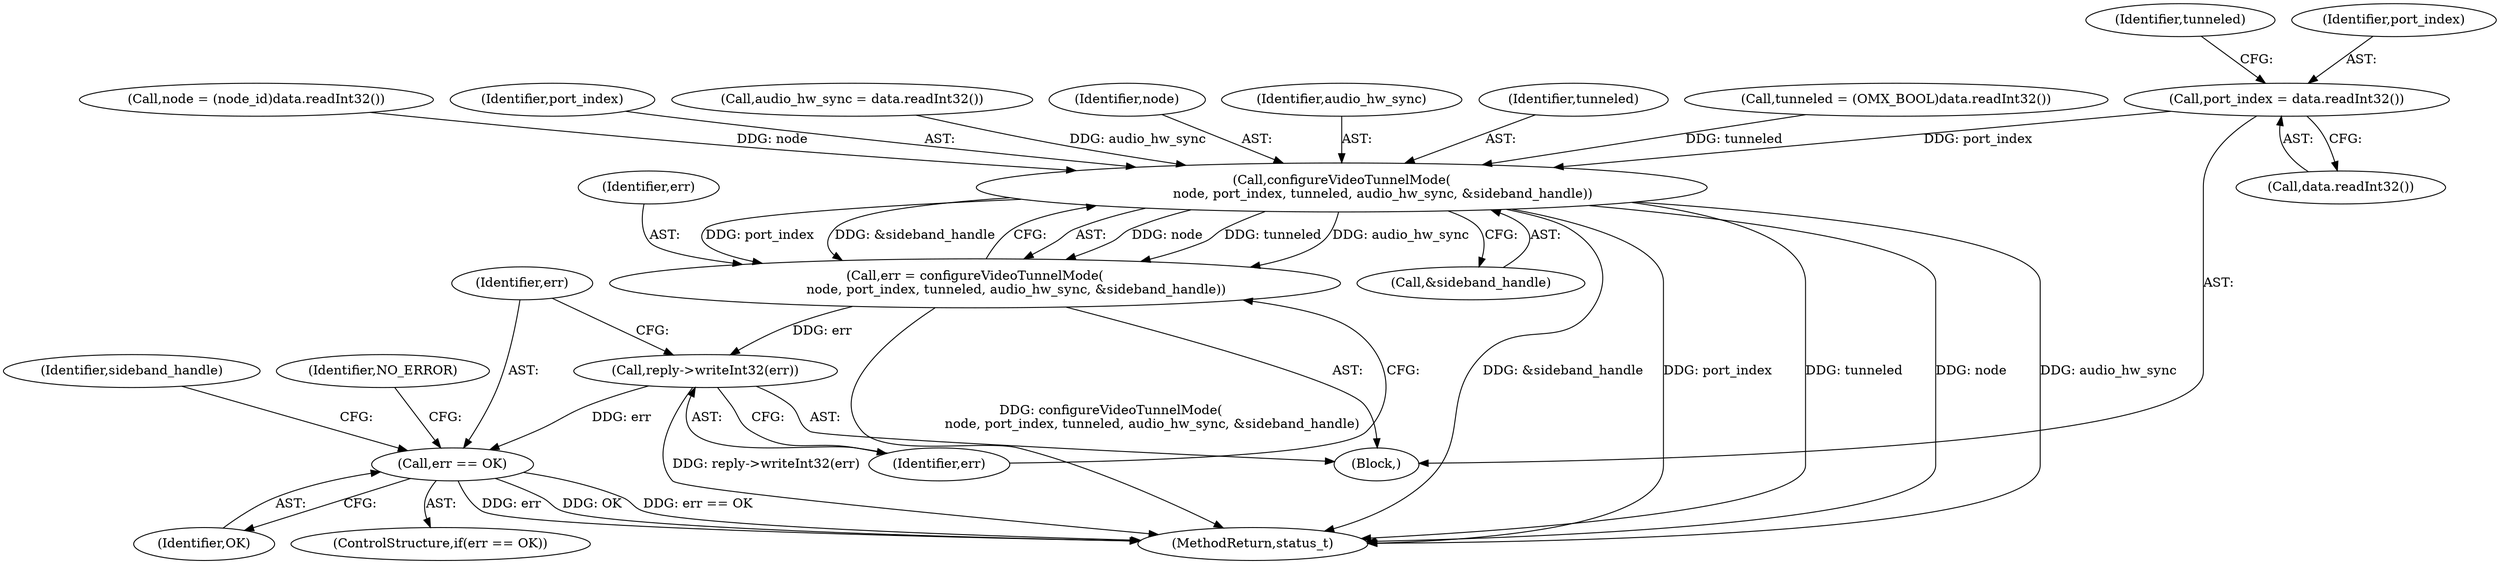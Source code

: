 digraph "0_Android_1171e7c047bf79e7c93342bb6a812c9edd86aa84@API" {
"1000785" [label="(Call,port_index = data.readInt32())"];
"1000805" [label="(Call,configureVideoTunnelMode(\n                    node, port_index, tunneled, audio_hw_sync, &sideband_handle))"];
"1000803" [label="(Call,err = configureVideoTunnelMode(\n                    node, port_index, tunneled, audio_hw_sync, &sideband_handle))"];
"1000812" [label="(Call,reply->writeInt32(err))"];
"1000815" [label="(Call,err == OK)"];
"1000779" [label="(Call,node = (node_id)data.readInt32())"];
"1000805" [label="(Call,configureVideoTunnelMode(\n                    node, port_index, tunneled, audio_hw_sync, &sideband_handle))"];
"1000820" [label="(Identifier,sideband_handle)"];
"1000803" [label="(Call,err = configureVideoTunnelMode(\n                    node, port_index, tunneled, audio_hw_sync, &sideband_handle))"];
"1000790" [label="(Identifier,tunneled)"];
"1000810" [label="(Call,&sideband_handle)"];
"1000785" [label="(Call,port_index = data.readInt32())"];
"1000817" [label="(Identifier,OK)"];
"1000786" [label="(Identifier,port_index)"];
"1000807" [label="(Identifier,port_index)"];
"1000795" [label="(Call,audio_hw_sync = data.readInt32())"];
"1001075" [label="(MethodReturn,status_t)"];
"1000806" [label="(Identifier,node)"];
"1000813" [label="(Identifier,err)"];
"1000809" [label="(Identifier,audio_hw_sync)"];
"1000822" [label="(Identifier,NO_ERROR)"];
"1000804" [label="(Identifier,err)"];
"1000773" [label="(Block,)"];
"1000812" [label="(Call,reply->writeInt32(err))"];
"1000814" [label="(ControlStructure,if(err == OK))"];
"1000816" [label="(Identifier,err)"];
"1000787" [label="(Call,data.readInt32())"];
"1000808" [label="(Identifier,tunneled)"];
"1000815" [label="(Call,err == OK)"];
"1000789" [label="(Call,tunneled = (OMX_BOOL)data.readInt32())"];
"1000785" -> "1000773"  [label="AST: "];
"1000785" -> "1000787"  [label="CFG: "];
"1000786" -> "1000785"  [label="AST: "];
"1000787" -> "1000785"  [label="AST: "];
"1000790" -> "1000785"  [label="CFG: "];
"1000785" -> "1000805"  [label="DDG: port_index"];
"1000805" -> "1000803"  [label="AST: "];
"1000805" -> "1000810"  [label="CFG: "];
"1000806" -> "1000805"  [label="AST: "];
"1000807" -> "1000805"  [label="AST: "];
"1000808" -> "1000805"  [label="AST: "];
"1000809" -> "1000805"  [label="AST: "];
"1000810" -> "1000805"  [label="AST: "];
"1000803" -> "1000805"  [label="CFG: "];
"1000805" -> "1001075"  [label="DDG: &sideband_handle"];
"1000805" -> "1001075"  [label="DDG: port_index"];
"1000805" -> "1001075"  [label="DDG: tunneled"];
"1000805" -> "1001075"  [label="DDG: node"];
"1000805" -> "1001075"  [label="DDG: audio_hw_sync"];
"1000805" -> "1000803"  [label="DDG: node"];
"1000805" -> "1000803"  [label="DDG: tunneled"];
"1000805" -> "1000803"  [label="DDG: audio_hw_sync"];
"1000805" -> "1000803"  [label="DDG: port_index"];
"1000805" -> "1000803"  [label="DDG: &sideband_handle"];
"1000779" -> "1000805"  [label="DDG: node"];
"1000789" -> "1000805"  [label="DDG: tunneled"];
"1000795" -> "1000805"  [label="DDG: audio_hw_sync"];
"1000803" -> "1000773"  [label="AST: "];
"1000804" -> "1000803"  [label="AST: "];
"1000813" -> "1000803"  [label="CFG: "];
"1000803" -> "1001075"  [label="DDG: configureVideoTunnelMode(\n                    node, port_index, tunneled, audio_hw_sync, &sideband_handle)"];
"1000803" -> "1000812"  [label="DDG: err"];
"1000812" -> "1000773"  [label="AST: "];
"1000812" -> "1000813"  [label="CFG: "];
"1000813" -> "1000812"  [label="AST: "];
"1000816" -> "1000812"  [label="CFG: "];
"1000812" -> "1001075"  [label="DDG: reply->writeInt32(err)"];
"1000812" -> "1000815"  [label="DDG: err"];
"1000815" -> "1000814"  [label="AST: "];
"1000815" -> "1000817"  [label="CFG: "];
"1000816" -> "1000815"  [label="AST: "];
"1000817" -> "1000815"  [label="AST: "];
"1000820" -> "1000815"  [label="CFG: "];
"1000822" -> "1000815"  [label="CFG: "];
"1000815" -> "1001075"  [label="DDG: err"];
"1000815" -> "1001075"  [label="DDG: OK"];
"1000815" -> "1001075"  [label="DDG: err == OK"];
}
